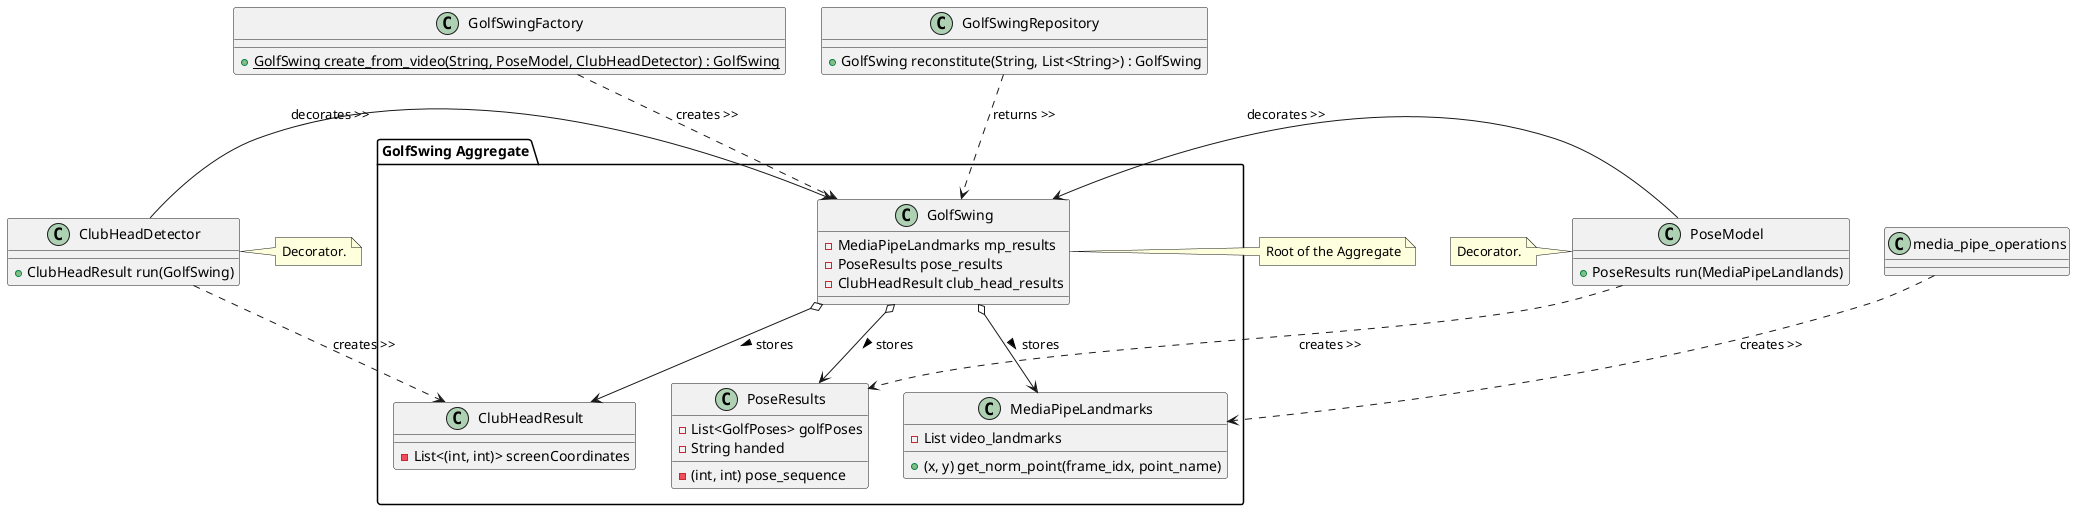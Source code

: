 @startuml

' Define a package or boundary for the aggregate
package "GolfSwing Aggregate" {
    class GolfSwing {
      - MediaPipeLandmarks mp_results
      - PoseResults pose_results
      - ClubHeadResult club_head_results
    }

    class MediaPipeLandmarks {
      - List video_landmarks
      + (x, y) get_norm_point(frame_idx, point_name)
    }

    class PoseResults {
      - List<GolfPoses> golfPoses
      - (int, int) pose_sequence
      - String handed
    }

    class ClubHeadResult {
      - List<(int, int)> screenCoordinates
    }
}

' Other classes
class PoseModel {
  + PoseResults run(MediaPipeLandlands)
}

class ClubHeadDetector {
  + ClubHeadResult run(GolfSwing)
}

class GolfSwingFactory {
  + {static} GolfSwing create_from_video(String, PoseModel, ClubHeadDetector) : GolfSwing
}

class GolfSwingRepository {
  + GolfSwing reconstitute(String, List<String>) : GolfSwing
}

' Relationships
media_pipe_operations ..> MediaPipeLandmarks : creates >>
PoseModel ..> PoseResults : creates >>
ClubHeadDetector ..> ClubHeadResult : creates >>
ClubHeadDetector -left-> GolfSwing : decorates >>
PoseModel -left-> GolfSwing : decorates >>
GolfSwingFactory ..> GolfSwing : creates >>
GolfSwingRepository ..> GolfSwing : returns >>

' Aggregations
GolfSwing o-down-> MediaPipeLandmarks : stores >
GolfSwing o-down-> PoseResults : stores >
GolfSwing o-down-> ClubHeadResult : stores >

' Notes
note "Root of the Aggregate" as N1
N1 .left.> GolfSwing
note "Decorator." as N2
N2 .left.> ClubHeadDetector
note "Decorator." as N3
N3 .right.> PoseModel

@enduml
